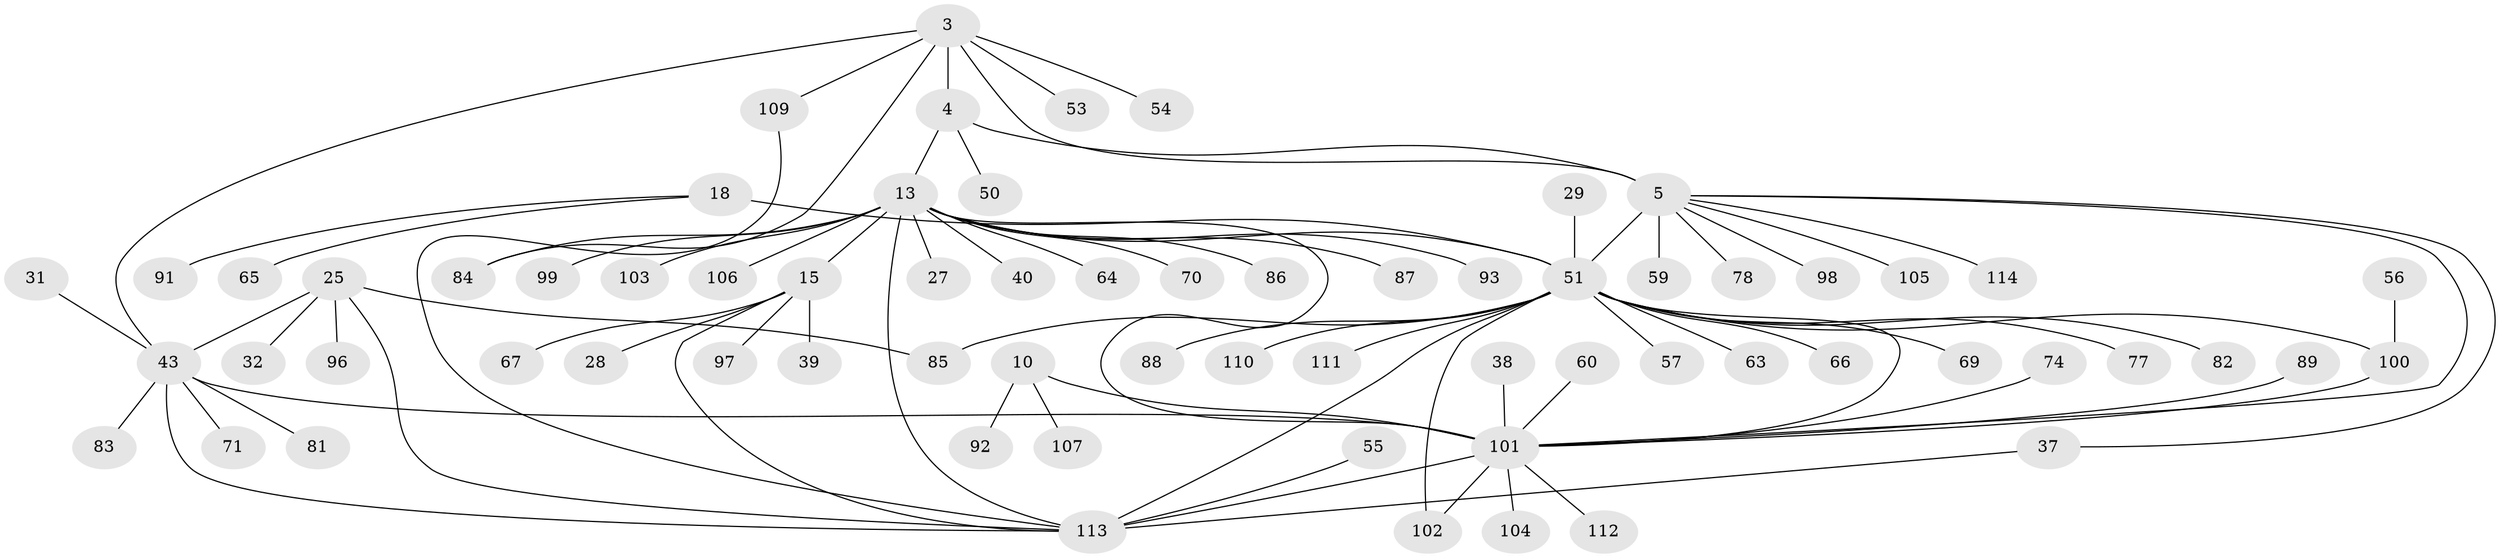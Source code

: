 // original degree distribution, {4: 0.02631578947368421, 7: 0.05263157894736842, 6: 0.03508771929824561, 13: 0.017543859649122806, 10: 0.02631578947368421, 5: 0.05263157894736842, 8: 0.03508771929824561, 9: 0.008771929824561403, 12: 0.008771929824561403, 1: 0.5526315789473685, 2: 0.11403508771929824, 3: 0.07017543859649122}
// Generated by graph-tools (version 1.1) at 2025/58/03/04/25 21:58:24]
// undirected, 68 vertices, 83 edges
graph export_dot {
graph [start="1"]
  node [color=gray90,style=filled];
  3 [super="+2"];
  4 [super="+1"];
  5;
  10 [super="+8"];
  13 [super="+12+11"];
  15 [super="+14"];
  18 [super="+17"];
  25 [super="+24"];
  27;
  28;
  29;
  31;
  32;
  37;
  38;
  39;
  40;
  43 [super="+22"];
  50;
  51 [super="+36+46+42+19+20"];
  53;
  54;
  55;
  56;
  57;
  59 [super="+52"];
  60;
  63 [super="+33"];
  64;
  65;
  66;
  67;
  69;
  70;
  71;
  74 [super="+48+68"];
  77;
  78;
  81;
  82;
  83 [super="+44"];
  84 [super="+80"];
  85 [super="+72"];
  86;
  87;
  88;
  89;
  91;
  92;
  93;
  96;
  97;
  98;
  99;
  100 [super="+79+47+61"];
  101 [super="+34+7"];
  102 [super="+90"];
  103 [super="+35"];
  104;
  105 [super="+76+94"];
  106;
  107;
  109 [super="+95"];
  110;
  111;
  112;
  113 [super="+26+73+23+108+58"];
  114;
  3 -- 4 [weight=4];
  3 -- 5 [weight=2];
  3 -- 43 [weight=2];
  3 -- 53;
  3 -- 54;
  3 -- 109;
  3 -- 84;
  4 -- 5 [weight=2];
  4 -- 50;
  4 -- 13;
  5 -- 37;
  5 -- 78;
  5 -- 98;
  5 -- 114;
  5 -- 51 [weight=2];
  5 -- 105;
  5 -- 59;
  5 -- 101;
  10 -- 107;
  10 -- 92;
  10 -- 101 [weight=6];
  13 -- 15 [weight=6];
  13 -- 27;
  13 -- 40;
  13 -- 64;
  13 -- 86;
  13 -- 106;
  13 -- 113;
  13 -- 103;
  13 -- 99;
  13 -- 70;
  13 -- 84;
  13 -- 87;
  13 -- 93;
  13 -- 51;
  13 -- 101;
  15 -- 39;
  15 -- 67;
  15 -- 97;
  15 -- 28;
  15 -- 113;
  18 -- 91;
  18 -- 65;
  18 -- 51 [weight=7];
  25 -- 32;
  25 -- 96;
  25 -- 85;
  25 -- 113 [weight=2];
  25 -- 43 [weight=4];
  29 -- 51;
  31 -- 43;
  37 -- 113;
  38 -- 101;
  43 -- 71;
  43 -- 81;
  43 -- 113 [weight=2];
  43 -- 83;
  43 -- 101;
  51 -- 113 [weight=2];
  51 -- 82;
  51 -- 69;
  51 -- 57;
  51 -- 100 [weight=3];
  51 -- 77;
  51 -- 88;
  51 -- 63;
  51 -- 85;
  51 -- 66;
  51 -- 102;
  51 -- 110;
  51 -- 111;
  51 -- 101;
  55 -- 113;
  56 -- 100;
  60 -- 101;
  74 -- 101;
  89 -- 101;
  100 -- 101;
  101 -- 112;
  101 -- 102;
  101 -- 104;
  101 -- 113 [weight=3];
  109 -- 113;
}
